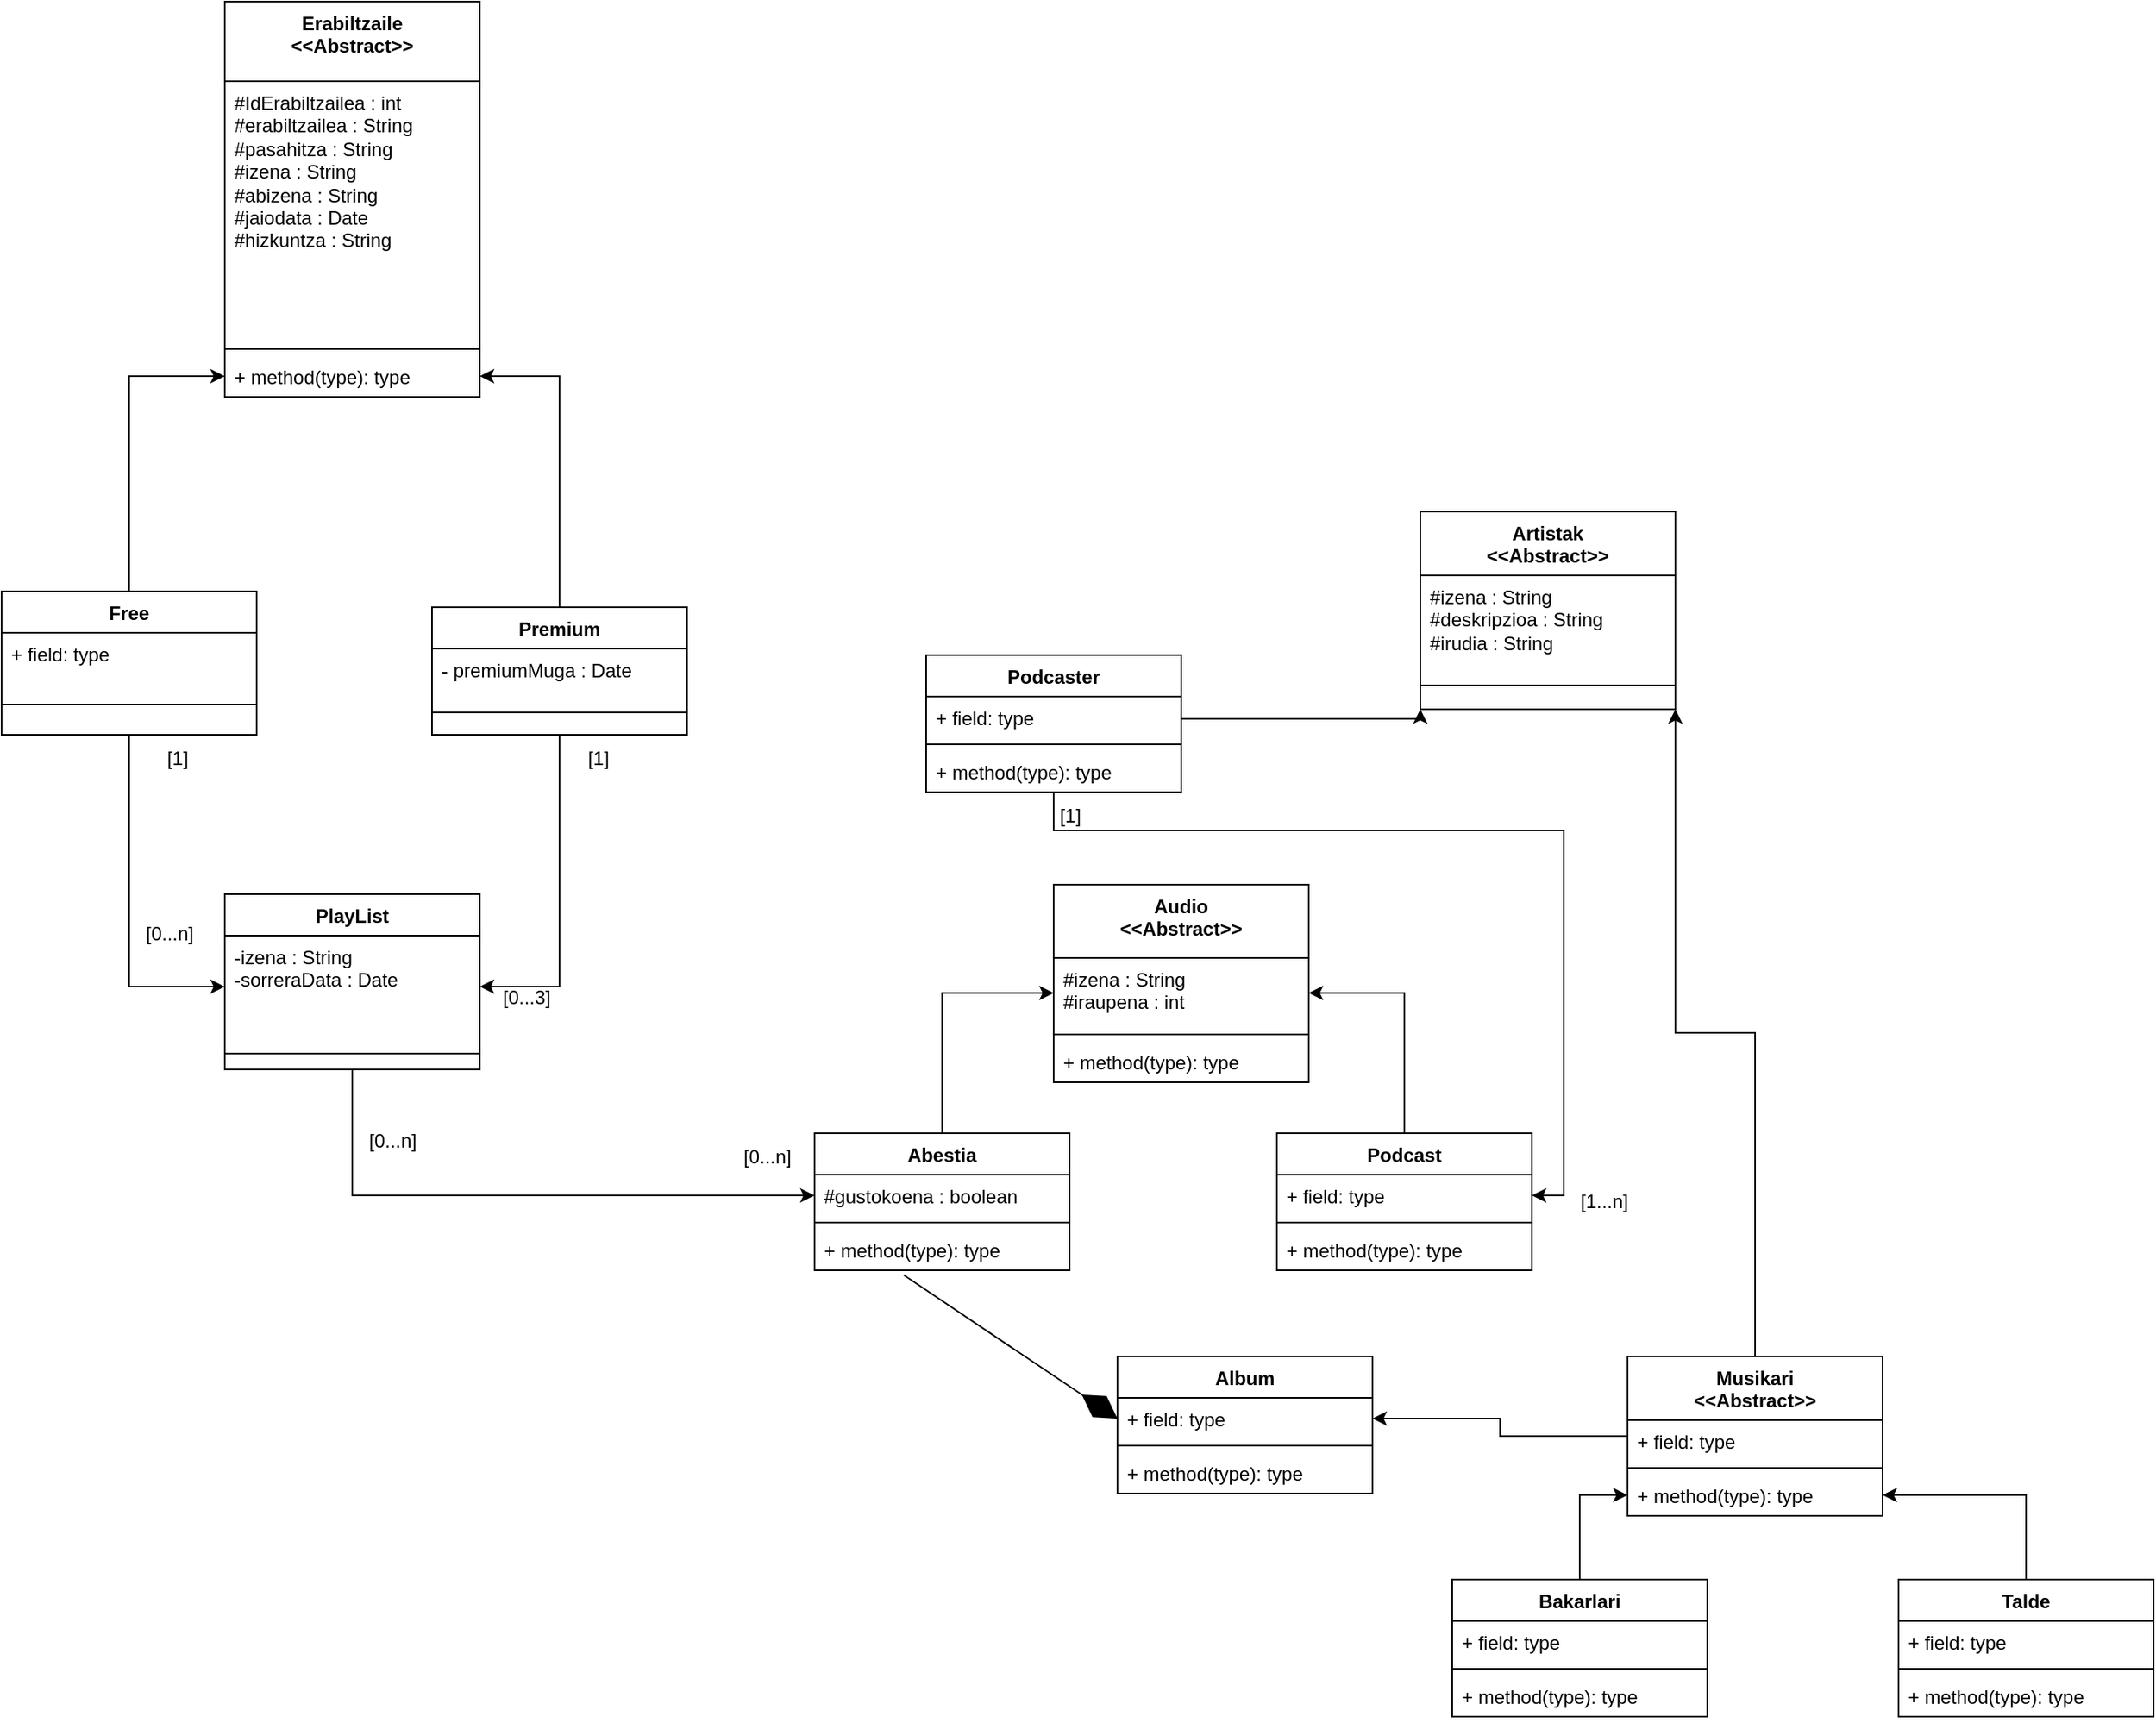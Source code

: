 <mxfile version="24.2.7" type="google">
  <diagram name="Página-1" id="A88X6lEnISt-LkcdZQ5J">
    <mxGraphModel grid="1" page="1" gridSize="10" guides="1" tooltips="1" connect="1" arrows="1" fold="1" pageScale="1" pageWidth="827" pageHeight="1169" math="0" shadow="0">
      <root>
        <mxCell id="0" />
        <mxCell id="1" parent="0" />
        <mxCell id="_jGqW136LvvPlLstbzUb-1" value="Erabiltzaile&lt;div&gt;&amp;lt;&amp;lt;Abstract&amp;gt;&amp;gt;&lt;br&gt;&lt;/div&gt;" style="swimlane;fontStyle=1;align=center;verticalAlign=top;childLayout=stackLayout;horizontal=1;startSize=50;horizontalStack=0;resizeParent=1;resizeParentMax=0;resizeLast=0;collapsible=1;marginBottom=0;whiteSpace=wrap;html=1;" vertex="1" parent="1">
          <mxGeometry x="160" y="-100" width="160" height="248" as="geometry" />
        </mxCell>
        <mxCell id="_jGqW136LvvPlLstbzUb-2" value="&lt;div&gt;#IdErabiltzailea : int&lt;/div&gt;#erabiltzailea : String&lt;div&gt;#pasahitza : String&lt;/div&gt;&lt;div&gt;#izena : String&lt;/div&gt;&lt;div&gt;#abizena : String&lt;/div&gt;&lt;div&gt;#jaiodata : Date&lt;/div&gt;&lt;div&gt;#hizkuntza : String&lt;/div&gt;" style="text;strokeColor=none;fillColor=none;align=left;verticalAlign=top;spacingLeft=4;spacingRight=4;overflow=hidden;rotatable=0;points=[[0,0.5],[1,0.5]];portConstraint=eastwest;whiteSpace=wrap;html=1;" vertex="1" parent="_jGqW136LvvPlLstbzUb-1">
          <mxGeometry y="50" width="160" height="164" as="geometry" />
        </mxCell>
        <mxCell id="_jGqW136LvvPlLstbzUb-3" value="" style="line;strokeWidth=1;fillColor=none;align=left;verticalAlign=middle;spacingTop=-1;spacingLeft=3;spacingRight=3;rotatable=0;labelPosition=right;points=[];portConstraint=eastwest;strokeColor=inherit;" vertex="1" parent="_jGqW136LvvPlLstbzUb-1">
          <mxGeometry y="214" width="160" height="8" as="geometry" />
        </mxCell>
        <mxCell id="_jGqW136LvvPlLstbzUb-4" value="+ method(type): type" style="text;strokeColor=none;fillColor=none;align=left;verticalAlign=top;spacingLeft=4;spacingRight=4;overflow=hidden;rotatable=0;points=[[0,0.5],[1,0.5]];portConstraint=eastwest;whiteSpace=wrap;html=1;" vertex="1" parent="_jGqW136LvvPlLstbzUb-1">
          <mxGeometry y="222" width="160" height="26" as="geometry" />
        </mxCell>
        <mxCell id="_jGqW136LvvPlLstbzUb-14" style="edgeStyle=orthogonalEdgeStyle;rounded=0;orthogonalLoop=1;jettySize=auto;html=1;entryX=0;entryY=0.5;entryDx=0;entryDy=0;" edge="1" parent="1" source="_jGqW136LvvPlLstbzUb-5" target="_jGqW136LvvPlLstbzUb-4">
          <mxGeometry relative="1" as="geometry" />
        </mxCell>
        <mxCell id="_jGqW136LvvPlLstbzUb-22" style="edgeStyle=orthogonalEdgeStyle;rounded=0;orthogonalLoop=1;jettySize=auto;html=1;entryX=0;entryY=0.5;entryDx=0;entryDy=0;" edge="1" parent="1" source="_jGqW136LvvPlLstbzUb-5" target="_jGqW136LvvPlLstbzUb-17">
          <mxGeometry relative="1" as="geometry" />
        </mxCell>
        <mxCell id="_jGqW136LvvPlLstbzUb-5" value="Free" style="swimlane;fontStyle=1;align=center;verticalAlign=top;childLayout=stackLayout;horizontal=1;startSize=26;horizontalStack=0;resizeParent=1;resizeParentMax=0;resizeLast=0;collapsible=1;marginBottom=0;whiteSpace=wrap;html=1;" vertex="1" parent="1">
          <mxGeometry x="20" y="270" width="160" height="90" as="geometry" />
        </mxCell>
        <mxCell id="_jGqW136LvvPlLstbzUb-6" value="+ field: type" style="text;strokeColor=none;fillColor=none;align=left;verticalAlign=top;spacingLeft=4;spacingRight=4;overflow=hidden;rotatable=0;points=[[0,0.5],[1,0.5]];portConstraint=eastwest;whiteSpace=wrap;html=1;" vertex="1" parent="_jGqW136LvvPlLstbzUb-5">
          <mxGeometry y="26" width="160" height="26" as="geometry" />
        </mxCell>
        <mxCell id="_jGqW136LvvPlLstbzUb-7" value="" style="line;strokeWidth=1;fillColor=none;align=left;verticalAlign=middle;spacingTop=-1;spacingLeft=3;spacingRight=3;rotatable=0;labelPosition=right;points=[];portConstraint=eastwest;strokeColor=inherit;" vertex="1" parent="_jGqW136LvvPlLstbzUb-5">
          <mxGeometry y="52" width="160" height="38" as="geometry" />
        </mxCell>
        <mxCell id="_jGqW136LvvPlLstbzUb-15" style="edgeStyle=orthogonalEdgeStyle;rounded=0;orthogonalLoop=1;jettySize=auto;html=1;entryX=1;entryY=0.5;entryDx=0;entryDy=0;" edge="1" parent="1" source="_jGqW136LvvPlLstbzUb-9" target="_jGqW136LvvPlLstbzUb-4">
          <mxGeometry relative="1" as="geometry" />
        </mxCell>
        <mxCell id="_jGqW136LvvPlLstbzUb-21" style="edgeStyle=orthogonalEdgeStyle;rounded=0;orthogonalLoop=1;jettySize=auto;html=1;entryX=1;entryY=0.5;entryDx=0;entryDy=0;" edge="1" parent="1" source="_jGqW136LvvPlLstbzUb-9" target="_jGqW136LvvPlLstbzUb-17">
          <mxGeometry relative="1" as="geometry" />
        </mxCell>
        <mxCell id="_jGqW136LvvPlLstbzUb-9" value="Premium" style="swimlane;fontStyle=1;align=center;verticalAlign=top;childLayout=stackLayout;horizontal=1;startSize=26;horizontalStack=0;resizeParent=1;resizeParentMax=0;resizeLast=0;collapsible=1;marginBottom=0;whiteSpace=wrap;html=1;" vertex="1" parent="1">
          <mxGeometry x="290" y="280" width="160" height="80" as="geometry" />
        </mxCell>
        <mxCell id="_jGqW136LvvPlLstbzUb-10" value="- premiumMuga : Date" style="text;strokeColor=none;fillColor=none;align=left;verticalAlign=top;spacingLeft=4;spacingRight=4;overflow=hidden;rotatable=0;points=[[0,0.5],[1,0.5]];portConstraint=eastwest;whiteSpace=wrap;html=1;" vertex="1" parent="_jGqW136LvvPlLstbzUb-9">
          <mxGeometry y="26" width="160" height="26" as="geometry" />
        </mxCell>
        <mxCell id="_jGqW136LvvPlLstbzUb-11" value="" style="line;strokeWidth=1;fillColor=none;align=left;verticalAlign=middle;spacingTop=-1;spacingLeft=3;spacingRight=3;rotatable=0;labelPosition=right;points=[];portConstraint=eastwest;strokeColor=inherit;" vertex="1" parent="_jGqW136LvvPlLstbzUb-9">
          <mxGeometry y="52" width="160" height="28" as="geometry" />
        </mxCell>
        <mxCell id="_jGqW136LvvPlLstbzUb-42" style="edgeStyle=orthogonalEdgeStyle;rounded=0;orthogonalLoop=1;jettySize=auto;html=1;entryX=0;entryY=0.5;entryDx=0;entryDy=0;" edge="1" parent="1" source="_jGqW136LvvPlLstbzUb-16" target="_jGqW136LvvPlLstbzUb-32">
          <mxGeometry relative="1" as="geometry" />
        </mxCell>
        <mxCell id="_jGqW136LvvPlLstbzUb-16" value="PlayList" style="swimlane;fontStyle=1;align=center;verticalAlign=top;childLayout=stackLayout;horizontal=1;startSize=26;horizontalStack=0;resizeParent=1;resizeParentMax=0;resizeLast=0;collapsible=1;marginBottom=0;whiteSpace=wrap;html=1;" vertex="1" parent="1">
          <mxGeometry x="160" y="460" width="160" height="110" as="geometry" />
        </mxCell>
        <mxCell id="_jGqW136LvvPlLstbzUb-17" value="-izena : String&lt;div&gt;-sorreraData : Date&lt;/div&gt;" style="text;strokeColor=none;fillColor=none;align=left;verticalAlign=top;spacingLeft=4;spacingRight=4;overflow=hidden;rotatable=0;points=[[0,0.5],[1,0.5]];portConstraint=eastwest;whiteSpace=wrap;html=1;" vertex="1" parent="_jGqW136LvvPlLstbzUb-16">
          <mxGeometry y="26" width="160" height="64" as="geometry" />
        </mxCell>
        <mxCell id="_jGqW136LvvPlLstbzUb-18" value="" style="line;strokeWidth=1;fillColor=none;align=left;verticalAlign=middle;spacingTop=-1;spacingLeft=3;spacingRight=3;rotatable=0;labelPosition=right;points=[];portConstraint=eastwest;strokeColor=inherit;" vertex="1" parent="_jGqW136LvvPlLstbzUb-16">
          <mxGeometry y="90" width="160" height="20" as="geometry" />
        </mxCell>
        <mxCell id="_jGqW136LvvPlLstbzUb-23" value="[1]" style="text;html=1;align=center;verticalAlign=middle;resizable=0;points=[];autosize=1;strokeColor=none;fillColor=none;" vertex="1" parent="1">
          <mxGeometry x="374" y="360" width="40" height="30" as="geometry" />
        </mxCell>
        <mxCell id="_jGqW136LvvPlLstbzUb-24" value="[0...3]" style="text;html=1;align=center;verticalAlign=middle;resizable=0;points=[];autosize=1;strokeColor=none;fillColor=none;" vertex="1" parent="1">
          <mxGeometry x="324" y="510" width="50" height="30" as="geometry" />
        </mxCell>
        <mxCell id="_jGqW136LvvPlLstbzUb-25" value="[1]" style="text;html=1;align=center;verticalAlign=middle;resizable=0;points=[];autosize=1;strokeColor=none;fillColor=none;" vertex="1" parent="1">
          <mxGeometry x="110" y="360" width="40" height="30" as="geometry" />
        </mxCell>
        <mxCell id="_jGqW136LvvPlLstbzUb-26" value="[0...n]" style="text;html=1;align=center;verticalAlign=middle;resizable=0;points=[];autosize=1;strokeColor=none;fillColor=none;" vertex="1" parent="1">
          <mxGeometry x="100" y="470" width="50" height="30" as="geometry" />
        </mxCell>
        <mxCell id="_jGqW136LvvPlLstbzUb-27" value="Audio&lt;div&gt;&amp;lt;&amp;lt;Abstract&amp;gt;&amp;gt;&lt;/div&gt;" style="swimlane;fontStyle=1;align=center;verticalAlign=top;childLayout=stackLayout;horizontal=1;startSize=46;horizontalStack=0;resizeParent=1;resizeParentMax=0;resizeLast=0;collapsible=1;marginBottom=0;whiteSpace=wrap;html=1;" vertex="1" parent="1">
          <mxGeometry x="680" y="454" width="160" height="124" as="geometry" />
        </mxCell>
        <mxCell id="_jGqW136LvvPlLstbzUb-28" value="#izena : String&lt;div&gt;#iraupena : int&lt;/div&gt;" style="text;strokeColor=none;fillColor=none;align=left;verticalAlign=top;spacingLeft=4;spacingRight=4;overflow=hidden;rotatable=0;points=[[0,0.5],[1,0.5]];portConstraint=eastwest;whiteSpace=wrap;html=1;" vertex="1" parent="_jGqW136LvvPlLstbzUb-27">
          <mxGeometry y="46" width="160" height="44" as="geometry" />
        </mxCell>
        <mxCell id="_jGqW136LvvPlLstbzUb-29" value="" style="line;strokeWidth=1;fillColor=none;align=left;verticalAlign=middle;spacingTop=-1;spacingLeft=3;spacingRight=3;rotatable=0;labelPosition=right;points=[];portConstraint=eastwest;strokeColor=inherit;" vertex="1" parent="_jGqW136LvvPlLstbzUb-27">
          <mxGeometry y="90" width="160" height="8" as="geometry" />
        </mxCell>
        <mxCell id="_jGqW136LvvPlLstbzUb-30" value="+ method(type): type" style="text;strokeColor=none;fillColor=none;align=left;verticalAlign=top;spacingLeft=4;spacingRight=4;overflow=hidden;rotatable=0;points=[[0,0.5],[1,0.5]];portConstraint=eastwest;whiteSpace=wrap;html=1;" vertex="1" parent="_jGqW136LvvPlLstbzUb-27">
          <mxGeometry y="98" width="160" height="26" as="geometry" />
        </mxCell>
        <mxCell id="_jGqW136LvvPlLstbzUb-39" style="edgeStyle=orthogonalEdgeStyle;rounded=0;orthogonalLoop=1;jettySize=auto;html=1;entryX=0;entryY=0.5;entryDx=0;entryDy=0;" edge="1" parent="1" source="_jGqW136LvvPlLstbzUb-31" target="_jGqW136LvvPlLstbzUb-28">
          <mxGeometry relative="1" as="geometry" />
        </mxCell>
        <mxCell id="_jGqW136LvvPlLstbzUb-31" value="Abestia" style="swimlane;fontStyle=1;align=center;verticalAlign=top;childLayout=stackLayout;horizontal=1;startSize=26;horizontalStack=0;resizeParent=1;resizeParentMax=0;resizeLast=0;collapsible=1;marginBottom=0;whiteSpace=wrap;html=1;" vertex="1" parent="1">
          <mxGeometry x="530" y="610" width="160" height="86" as="geometry" />
        </mxCell>
        <mxCell id="_jGqW136LvvPlLstbzUb-32" value="#gustokoena : boolean" style="text;strokeColor=none;fillColor=none;align=left;verticalAlign=top;spacingLeft=4;spacingRight=4;overflow=hidden;rotatable=0;points=[[0,0.5],[1,0.5]];portConstraint=eastwest;whiteSpace=wrap;html=1;" vertex="1" parent="_jGqW136LvvPlLstbzUb-31">
          <mxGeometry y="26" width="160" height="26" as="geometry" />
        </mxCell>
        <mxCell id="_jGqW136LvvPlLstbzUb-33" value="" style="line;strokeWidth=1;fillColor=none;align=left;verticalAlign=middle;spacingTop=-1;spacingLeft=3;spacingRight=3;rotatable=0;labelPosition=right;points=[];portConstraint=eastwest;strokeColor=inherit;" vertex="1" parent="_jGqW136LvvPlLstbzUb-31">
          <mxGeometry y="52" width="160" height="8" as="geometry" />
        </mxCell>
        <mxCell id="_jGqW136LvvPlLstbzUb-34" value="+ method(type): type" style="text;strokeColor=none;fillColor=none;align=left;verticalAlign=top;spacingLeft=4;spacingRight=4;overflow=hidden;rotatable=0;points=[[0,0.5],[1,0.5]];portConstraint=eastwest;whiteSpace=wrap;html=1;" vertex="1" parent="_jGqW136LvvPlLstbzUb-31">
          <mxGeometry y="60" width="160" height="26" as="geometry" />
        </mxCell>
        <mxCell id="_jGqW136LvvPlLstbzUb-40" style="edgeStyle=orthogonalEdgeStyle;rounded=0;orthogonalLoop=1;jettySize=auto;html=1;entryX=1;entryY=0.5;entryDx=0;entryDy=0;" edge="1" parent="1" source="_jGqW136LvvPlLstbzUb-35" target="_jGqW136LvvPlLstbzUb-28">
          <mxGeometry relative="1" as="geometry" />
        </mxCell>
        <mxCell id="_jGqW136LvvPlLstbzUb-35" value="Podcast" style="swimlane;fontStyle=1;align=center;verticalAlign=top;childLayout=stackLayout;horizontal=1;startSize=26;horizontalStack=0;resizeParent=1;resizeParentMax=0;resizeLast=0;collapsible=1;marginBottom=0;whiteSpace=wrap;html=1;" vertex="1" parent="1">
          <mxGeometry x="820" y="610" width="160" height="86" as="geometry" />
        </mxCell>
        <mxCell id="_jGqW136LvvPlLstbzUb-36" value="+ field: type" style="text;strokeColor=none;fillColor=none;align=left;verticalAlign=top;spacingLeft=4;spacingRight=4;overflow=hidden;rotatable=0;points=[[0,0.5],[1,0.5]];portConstraint=eastwest;whiteSpace=wrap;html=1;" vertex="1" parent="_jGqW136LvvPlLstbzUb-35">
          <mxGeometry y="26" width="160" height="26" as="geometry" />
        </mxCell>
        <mxCell id="_jGqW136LvvPlLstbzUb-37" value="" style="line;strokeWidth=1;fillColor=none;align=left;verticalAlign=middle;spacingTop=-1;spacingLeft=3;spacingRight=3;rotatable=0;labelPosition=right;points=[];portConstraint=eastwest;strokeColor=inherit;" vertex="1" parent="_jGqW136LvvPlLstbzUb-35">
          <mxGeometry y="52" width="160" height="8" as="geometry" />
        </mxCell>
        <mxCell id="_jGqW136LvvPlLstbzUb-38" value="+ method(type): type" style="text;strokeColor=none;fillColor=none;align=left;verticalAlign=top;spacingLeft=4;spacingRight=4;overflow=hidden;rotatable=0;points=[[0,0.5],[1,0.5]];portConstraint=eastwest;whiteSpace=wrap;html=1;" vertex="1" parent="_jGqW136LvvPlLstbzUb-35">
          <mxGeometry y="60" width="160" height="26" as="geometry" />
        </mxCell>
        <mxCell id="_jGqW136LvvPlLstbzUb-43" value="[0...n]" style="text;html=1;align=center;verticalAlign=middle;resizable=0;points=[];autosize=1;strokeColor=none;fillColor=none;" vertex="1" parent="1">
          <mxGeometry x="240" y="600" width="50" height="30" as="geometry" />
        </mxCell>
        <mxCell id="_jGqW136LvvPlLstbzUb-44" value="[0...n]" style="text;html=1;align=center;verticalAlign=middle;resizable=0;points=[];autosize=1;strokeColor=none;fillColor=none;" vertex="1" parent="1">
          <mxGeometry x="475" y="610" width="50" height="30" as="geometry" />
        </mxCell>
        <mxCell id="_jGqW136LvvPlLstbzUb-45" value="Artistak&lt;div&gt;&amp;lt;&amp;lt;Abstract&amp;gt;&amp;gt;&lt;/div&gt;" style="swimlane;fontStyle=1;align=center;verticalAlign=top;childLayout=stackLayout;horizontal=1;startSize=40;horizontalStack=0;resizeParent=1;resizeParentMax=0;resizeLast=0;collapsible=1;marginBottom=0;whiteSpace=wrap;html=1;" vertex="1" parent="1">
          <mxGeometry x="910" y="220" width="160" height="124" as="geometry" />
        </mxCell>
        <mxCell id="_jGqW136LvvPlLstbzUb-46" value="#izena : String&lt;div&gt;#deskripzioa : String&lt;/div&gt;&lt;div&gt;#irudia : String&lt;/div&gt;" style="text;strokeColor=none;fillColor=none;align=left;verticalAlign=top;spacingLeft=4;spacingRight=4;overflow=hidden;rotatable=0;points=[[0,0.5],[1,0.5]];portConstraint=eastwest;whiteSpace=wrap;html=1;" vertex="1" parent="_jGqW136LvvPlLstbzUb-45">
          <mxGeometry y="40" width="160" height="54" as="geometry" />
        </mxCell>
        <mxCell id="_jGqW136LvvPlLstbzUb-47" value="" style="line;strokeWidth=1;fillColor=none;align=left;verticalAlign=middle;spacingTop=-1;spacingLeft=3;spacingRight=3;rotatable=0;labelPosition=right;points=[];portConstraint=eastwest;strokeColor=inherit;" vertex="1" parent="_jGqW136LvvPlLstbzUb-45">
          <mxGeometry y="94" width="160" height="30" as="geometry" />
        </mxCell>
        <mxCell id="_jGqW136LvvPlLstbzUb-58" value="" style="edgeStyle=orthogonalEdgeStyle;rounded=0;orthogonalLoop=1;jettySize=auto;html=1;entryX=1;entryY=1;entryDx=0;entryDy=0;" edge="1" parent="1" source="_jGqW136LvvPlLstbzUb-49" target="_jGqW136LvvPlLstbzUb-45">
          <mxGeometry relative="1" as="geometry">
            <mxPoint x="1060" y="91" as="targetPoint" />
          </mxGeometry>
        </mxCell>
        <mxCell id="_jGqW136LvvPlLstbzUb-78" style="edgeStyle=orthogonalEdgeStyle;rounded=0;orthogonalLoop=1;jettySize=auto;html=1;entryX=1;entryY=0.5;entryDx=0;entryDy=0;" edge="1" parent="1" source="_jGqW136LvvPlLstbzUb-49" target="_jGqW136LvvPlLstbzUb-63">
          <mxGeometry relative="1" as="geometry" />
        </mxCell>
        <mxCell id="_jGqW136LvvPlLstbzUb-49" value="Musikari&lt;div&gt;&amp;lt;&amp;lt;Abstract&amp;gt;&amp;gt;&lt;/div&gt;" style="swimlane;fontStyle=1;align=center;verticalAlign=top;childLayout=stackLayout;horizontal=1;startSize=40;horizontalStack=0;resizeParent=1;resizeParentMax=0;resizeLast=0;collapsible=1;marginBottom=0;whiteSpace=wrap;html=1;" vertex="1" parent="1">
          <mxGeometry x="1040" y="750" width="160" height="100" as="geometry" />
        </mxCell>
        <mxCell id="_jGqW136LvvPlLstbzUb-50" value="+ field: type" style="text;strokeColor=none;fillColor=none;align=left;verticalAlign=top;spacingLeft=4;spacingRight=4;overflow=hidden;rotatable=0;points=[[0,0.5],[1,0.5]];portConstraint=eastwest;whiteSpace=wrap;html=1;" vertex="1" parent="_jGqW136LvvPlLstbzUb-49">
          <mxGeometry y="40" width="160" height="26" as="geometry" />
        </mxCell>
        <mxCell id="_jGqW136LvvPlLstbzUb-51" value="" style="line;strokeWidth=1;fillColor=none;align=left;verticalAlign=middle;spacingTop=-1;spacingLeft=3;spacingRight=3;rotatable=0;labelPosition=right;points=[];portConstraint=eastwest;strokeColor=inherit;" vertex="1" parent="_jGqW136LvvPlLstbzUb-49">
          <mxGeometry y="66" width="160" height="8" as="geometry" />
        </mxCell>
        <mxCell id="_jGqW136LvvPlLstbzUb-52" value="+ method(type): type" style="text;strokeColor=none;fillColor=none;align=left;verticalAlign=top;spacingLeft=4;spacingRight=4;overflow=hidden;rotatable=0;points=[[0,0.5],[1,0.5]];portConstraint=eastwest;whiteSpace=wrap;html=1;" vertex="1" parent="_jGqW136LvvPlLstbzUb-49">
          <mxGeometry y="74" width="160" height="26" as="geometry" />
        </mxCell>
        <mxCell id="_jGqW136LvvPlLstbzUb-57" value="" style="edgeStyle=orthogonalEdgeStyle;rounded=0;orthogonalLoop=1;jettySize=auto;html=1;entryX=0;entryY=1;entryDx=0;entryDy=0;" edge="1" parent="1" source="_jGqW136LvvPlLstbzUb-53" target="_jGqW136LvvPlLstbzUb-45">
          <mxGeometry relative="1" as="geometry">
            <mxPoint x="900" y="91" as="targetPoint" />
            <Array as="points">
              <mxPoint x="820" y="350" />
              <mxPoint x="820" y="350" />
            </Array>
          </mxGeometry>
        </mxCell>
        <mxCell id="_jGqW136LvvPlLstbzUb-59" style="edgeStyle=orthogonalEdgeStyle;rounded=0;orthogonalLoop=1;jettySize=auto;html=1;entryX=1;entryY=0.5;entryDx=0;entryDy=0;" edge="1" parent="1" source="_jGqW136LvvPlLstbzUb-53" target="_jGqW136LvvPlLstbzUb-36">
          <mxGeometry relative="1" as="geometry">
            <Array as="points">
              <mxPoint x="680" y="420" />
              <mxPoint x="1000" y="420" />
              <mxPoint x="1000" y="649" />
            </Array>
          </mxGeometry>
        </mxCell>
        <mxCell id="_jGqW136LvvPlLstbzUb-53" value="Podcaster" style="swimlane;fontStyle=1;align=center;verticalAlign=top;childLayout=stackLayout;horizontal=1;startSize=26;horizontalStack=0;resizeParent=1;resizeParentMax=0;resizeLast=0;collapsible=1;marginBottom=0;whiteSpace=wrap;html=1;" vertex="1" parent="1">
          <mxGeometry x="600" y="310" width="160" height="86" as="geometry" />
        </mxCell>
        <mxCell id="_jGqW136LvvPlLstbzUb-54" value="+ field: type" style="text;strokeColor=none;fillColor=none;align=left;verticalAlign=top;spacingLeft=4;spacingRight=4;overflow=hidden;rotatable=0;points=[[0,0.5],[1,0.5]];portConstraint=eastwest;whiteSpace=wrap;html=1;" vertex="1" parent="_jGqW136LvvPlLstbzUb-53">
          <mxGeometry y="26" width="160" height="26" as="geometry" />
        </mxCell>
        <mxCell id="_jGqW136LvvPlLstbzUb-55" value="" style="line;strokeWidth=1;fillColor=none;align=left;verticalAlign=middle;spacingTop=-1;spacingLeft=3;spacingRight=3;rotatable=0;labelPosition=right;points=[];portConstraint=eastwest;strokeColor=inherit;" vertex="1" parent="_jGqW136LvvPlLstbzUb-53">
          <mxGeometry y="52" width="160" height="8" as="geometry" />
        </mxCell>
        <mxCell id="_jGqW136LvvPlLstbzUb-56" value="+ method(type): type" style="text;strokeColor=none;fillColor=none;align=left;verticalAlign=top;spacingLeft=4;spacingRight=4;overflow=hidden;rotatable=0;points=[[0,0.5],[1,0.5]];portConstraint=eastwest;whiteSpace=wrap;html=1;" vertex="1" parent="_jGqW136LvvPlLstbzUb-53">
          <mxGeometry y="60" width="160" height="26" as="geometry" />
        </mxCell>
        <mxCell id="_jGqW136LvvPlLstbzUb-60" value="[1...n]" style="text;html=1;align=center;verticalAlign=middle;resizable=0;points=[];autosize=1;strokeColor=none;fillColor=none;" vertex="1" parent="1">
          <mxGeometry x="1000" y="638" width="50" height="30" as="geometry" />
        </mxCell>
        <mxCell id="_jGqW136LvvPlLstbzUb-61" value="[1]" style="text;html=1;align=center;verticalAlign=middle;resizable=0;points=[];autosize=1;strokeColor=none;fillColor=none;" vertex="1" parent="1">
          <mxGeometry x="670" y="396" width="40" height="30" as="geometry" />
        </mxCell>
        <mxCell id="_jGqW136LvvPlLstbzUb-62" value="Album" style="swimlane;fontStyle=1;align=center;verticalAlign=top;childLayout=stackLayout;horizontal=1;startSize=26;horizontalStack=0;resizeParent=1;resizeParentMax=0;resizeLast=0;collapsible=1;marginBottom=0;whiteSpace=wrap;html=1;" vertex="1" parent="1">
          <mxGeometry x="720" y="750" width="160" height="86" as="geometry" />
        </mxCell>
        <mxCell id="_jGqW136LvvPlLstbzUb-63" value="+ field: type" style="text;strokeColor=none;fillColor=none;align=left;verticalAlign=top;spacingLeft=4;spacingRight=4;overflow=hidden;rotatable=0;points=[[0,0.5],[1,0.5]];portConstraint=eastwest;whiteSpace=wrap;html=1;" vertex="1" parent="_jGqW136LvvPlLstbzUb-62">
          <mxGeometry y="26" width="160" height="26" as="geometry" />
        </mxCell>
        <mxCell id="_jGqW136LvvPlLstbzUb-64" value="" style="line;strokeWidth=1;fillColor=none;align=left;verticalAlign=middle;spacingTop=-1;spacingLeft=3;spacingRight=3;rotatable=0;labelPosition=right;points=[];portConstraint=eastwest;strokeColor=inherit;" vertex="1" parent="_jGqW136LvvPlLstbzUb-62">
          <mxGeometry y="52" width="160" height="8" as="geometry" />
        </mxCell>
        <mxCell id="_jGqW136LvvPlLstbzUb-65" value="+ method(type): type" style="text;strokeColor=none;fillColor=none;align=left;verticalAlign=top;spacingLeft=4;spacingRight=4;overflow=hidden;rotatable=0;points=[[0,0.5],[1,0.5]];portConstraint=eastwest;whiteSpace=wrap;html=1;" vertex="1" parent="_jGqW136LvvPlLstbzUb-62">
          <mxGeometry y="60" width="160" height="26" as="geometry" />
        </mxCell>
        <mxCell id="_jGqW136LvvPlLstbzUb-67" value="" style="endArrow=diamondThin;endFill=1;endSize=24;html=1;rounded=0;entryX=0;entryY=0.5;entryDx=0;entryDy=0;exitX=0.35;exitY=1.115;exitDx=0;exitDy=0;exitPerimeter=0;" edge="1" parent="1" source="_jGqW136LvvPlLstbzUb-34" target="_jGqW136LvvPlLstbzUb-63">
          <mxGeometry width="160" relative="1" as="geometry">
            <mxPoint x="520" y="792.5" as="sourcePoint" />
            <mxPoint x="630" y="740" as="targetPoint" />
          </mxGeometry>
        </mxCell>
        <mxCell id="_jGqW136LvvPlLstbzUb-77" style="edgeStyle=orthogonalEdgeStyle;rounded=0;orthogonalLoop=1;jettySize=auto;html=1;entryX=0;entryY=0.5;entryDx=0;entryDy=0;" edge="1" parent="1" source="_jGqW136LvvPlLstbzUb-68" target="_jGqW136LvvPlLstbzUb-52">
          <mxGeometry relative="1" as="geometry" />
        </mxCell>
        <mxCell id="_jGqW136LvvPlLstbzUb-68" value="Bakarlari" style="swimlane;fontStyle=1;align=center;verticalAlign=top;childLayout=stackLayout;horizontal=1;startSize=26;horizontalStack=0;resizeParent=1;resizeParentMax=0;resizeLast=0;collapsible=1;marginBottom=0;whiteSpace=wrap;html=1;" vertex="1" parent="1">
          <mxGeometry x="930" y="890" width="160" height="86" as="geometry" />
        </mxCell>
        <mxCell id="_jGqW136LvvPlLstbzUb-69" value="+ field: type" style="text;strokeColor=none;fillColor=none;align=left;verticalAlign=top;spacingLeft=4;spacingRight=4;overflow=hidden;rotatable=0;points=[[0,0.5],[1,0.5]];portConstraint=eastwest;whiteSpace=wrap;html=1;" vertex="1" parent="_jGqW136LvvPlLstbzUb-68">
          <mxGeometry y="26" width="160" height="26" as="geometry" />
        </mxCell>
        <mxCell id="_jGqW136LvvPlLstbzUb-70" value="" style="line;strokeWidth=1;fillColor=none;align=left;verticalAlign=middle;spacingTop=-1;spacingLeft=3;spacingRight=3;rotatable=0;labelPosition=right;points=[];portConstraint=eastwest;strokeColor=inherit;" vertex="1" parent="_jGqW136LvvPlLstbzUb-68">
          <mxGeometry y="52" width="160" height="8" as="geometry" />
        </mxCell>
        <mxCell id="_jGqW136LvvPlLstbzUb-71" value="+ method(type): type" style="text;strokeColor=none;fillColor=none;align=left;verticalAlign=top;spacingLeft=4;spacingRight=4;overflow=hidden;rotatable=0;points=[[0,0.5],[1,0.5]];portConstraint=eastwest;whiteSpace=wrap;html=1;" vertex="1" parent="_jGqW136LvvPlLstbzUb-68">
          <mxGeometry y="60" width="160" height="26" as="geometry" />
        </mxCell>
        <mxCell id="_jGqW136LvvPlLstbzUb-76" style="edgeStyle=orthogonalEdgeStyle;rounded=0;orthogonalLoop=1;jettySize=auto;html=1;entryX=1;entryY=0.5;entryDx=0;entryDy=0;" edge="1" parent="1" source="_jGqW136LvvPlLstbzUb-72" target="_jGqW136LvvPlLstbzUb-52">
          <mxGeometry relative="1" as="geometry" />
        </mxCell>
        <mxCell id="_jGqW136LvvPlLstbzUb-72" value="Talde" style="swimlane;fontStyle=1;align=center;verticalAlign=top;childLayout=stackLayout;horizontal=1;startSize=26;horizontalStack=0;resizeParent=1;resizeParentMax=0;resizeLast=0;collapsible=1;marginBottom=0;whiteSpace=wrap;html=1;" vertex="1" parent="1">
          <mxGeometry x="1210" y="890" width="160" height="86" as="geometry" />
        </mxCell>
        <mxCell id="_jGqW136LvvPlLstbzUb-73" value="+ field: type" style="text;strokeColor=none;fillColor=none;align=left;verticalAlign=top;spacingLeft=4;spacingRight=4;overflow=hidden;rotatable=0;points=[[0,0.5],[1,0.5]];portConstraint=eastwest;whiteSpace=wrap;html=1;" vertex="1" parent="_jGqW136LvvPlLstbzUb-72">
          <mxGeometry y="26" width="160" height="26" as="geometry" />
        </mxCell>
        <mxCell id="_jGqW136LvvPlLstbzUb-74" value="" style="line;strokeWidth=1;fillColor=none;align=left;verticalAlign=middle;spacingTop=-1;spacingLeft=3;spacingRight=3;rotatable=0;labelPosition=right;points=[];portConstraint=eastwest;strokeColor=inherit;" vertex="1" parent="_jGqW136LvvPlLstbzUb-72">
          <mxGeometry y="52" width="160" height="8" as="geometry" />
        </mxCell>
        <mxCell id="_jGqW136LvvPlLstbzUb-75" value="+ method(type): type" style="text;strokeColor=none;fillColor=none;align=left;verticalAlign=top;spacingLeft=4;spacingRight=4;overflow=hidden;rotatable=0;points=[[0,0.5],[1,0.5]];portConstraint=eastwest;whiteSpace=wrap;html=1;" vertex="1" parent="_jGqW136LvvPlLstbzUb-72">
          <mxGeometry y="60" width="160" height="26" as="geometry" />
        </mxCell>
      </root>
    </mxGraphModel>
  </diagram>
</mxfile>
